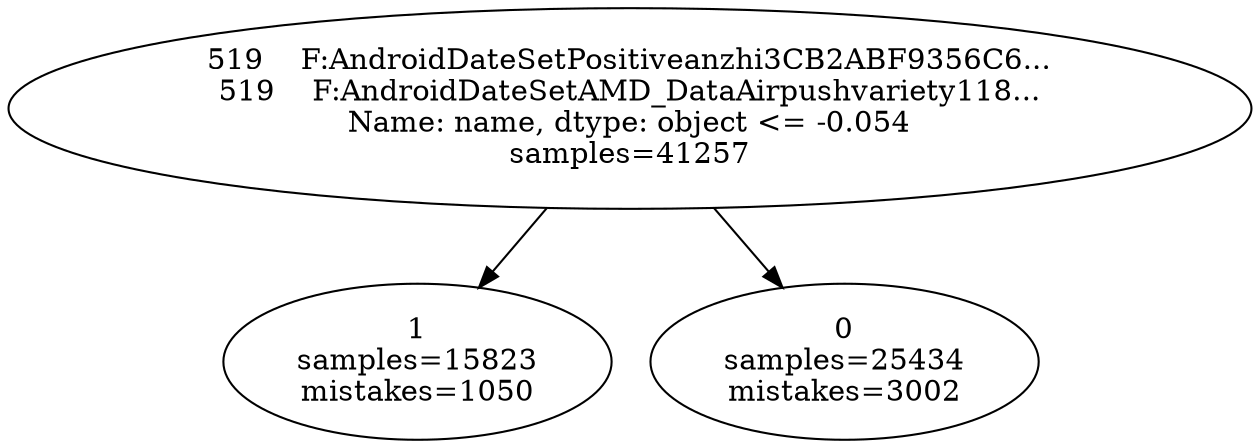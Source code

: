digraph ClusteringTree {
n_0 [label="519    F:\AndroidDateSet\Positive\anzhi\3CB2ABF9356C6...
519    F:\AndroidDateSet\AMD_Data\Airpush\variety1\18...
Name: name, dtype: object <= -0.054
samples=\41257"];
n_1 [label="1
samples=\15823
mistakes=\1050"];
n_2 [label="0
samples=\25434
mistakes=\3002"];
n_0 -> n_1;
n_0 -> n_2;
}
